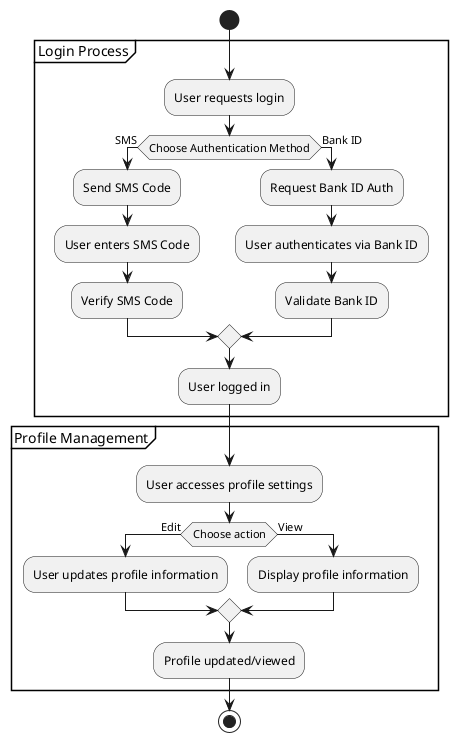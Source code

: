 @startuml
start
partition "Login Process" {
    :User requests login;
    if (Choose Authentication Method) then (SMS)
        :Send SMS Code;
        :User enters SMS Code;
        :Verify SMS Code;
    else (Bank ID)
        :Request Bank ID Auth;
        :User authenticates via Bank ID;
        :Validate Bank ID;
    endif
    :User logged in;
}
partition "Profile Management" {
    :User accesses profile settings;
    if (Choose action) then (Edit)
        :User updates profile information;
    else (View)
        :Display profile information;
    endif
    :Profile updated/viewed;
}

stop
@enduml
